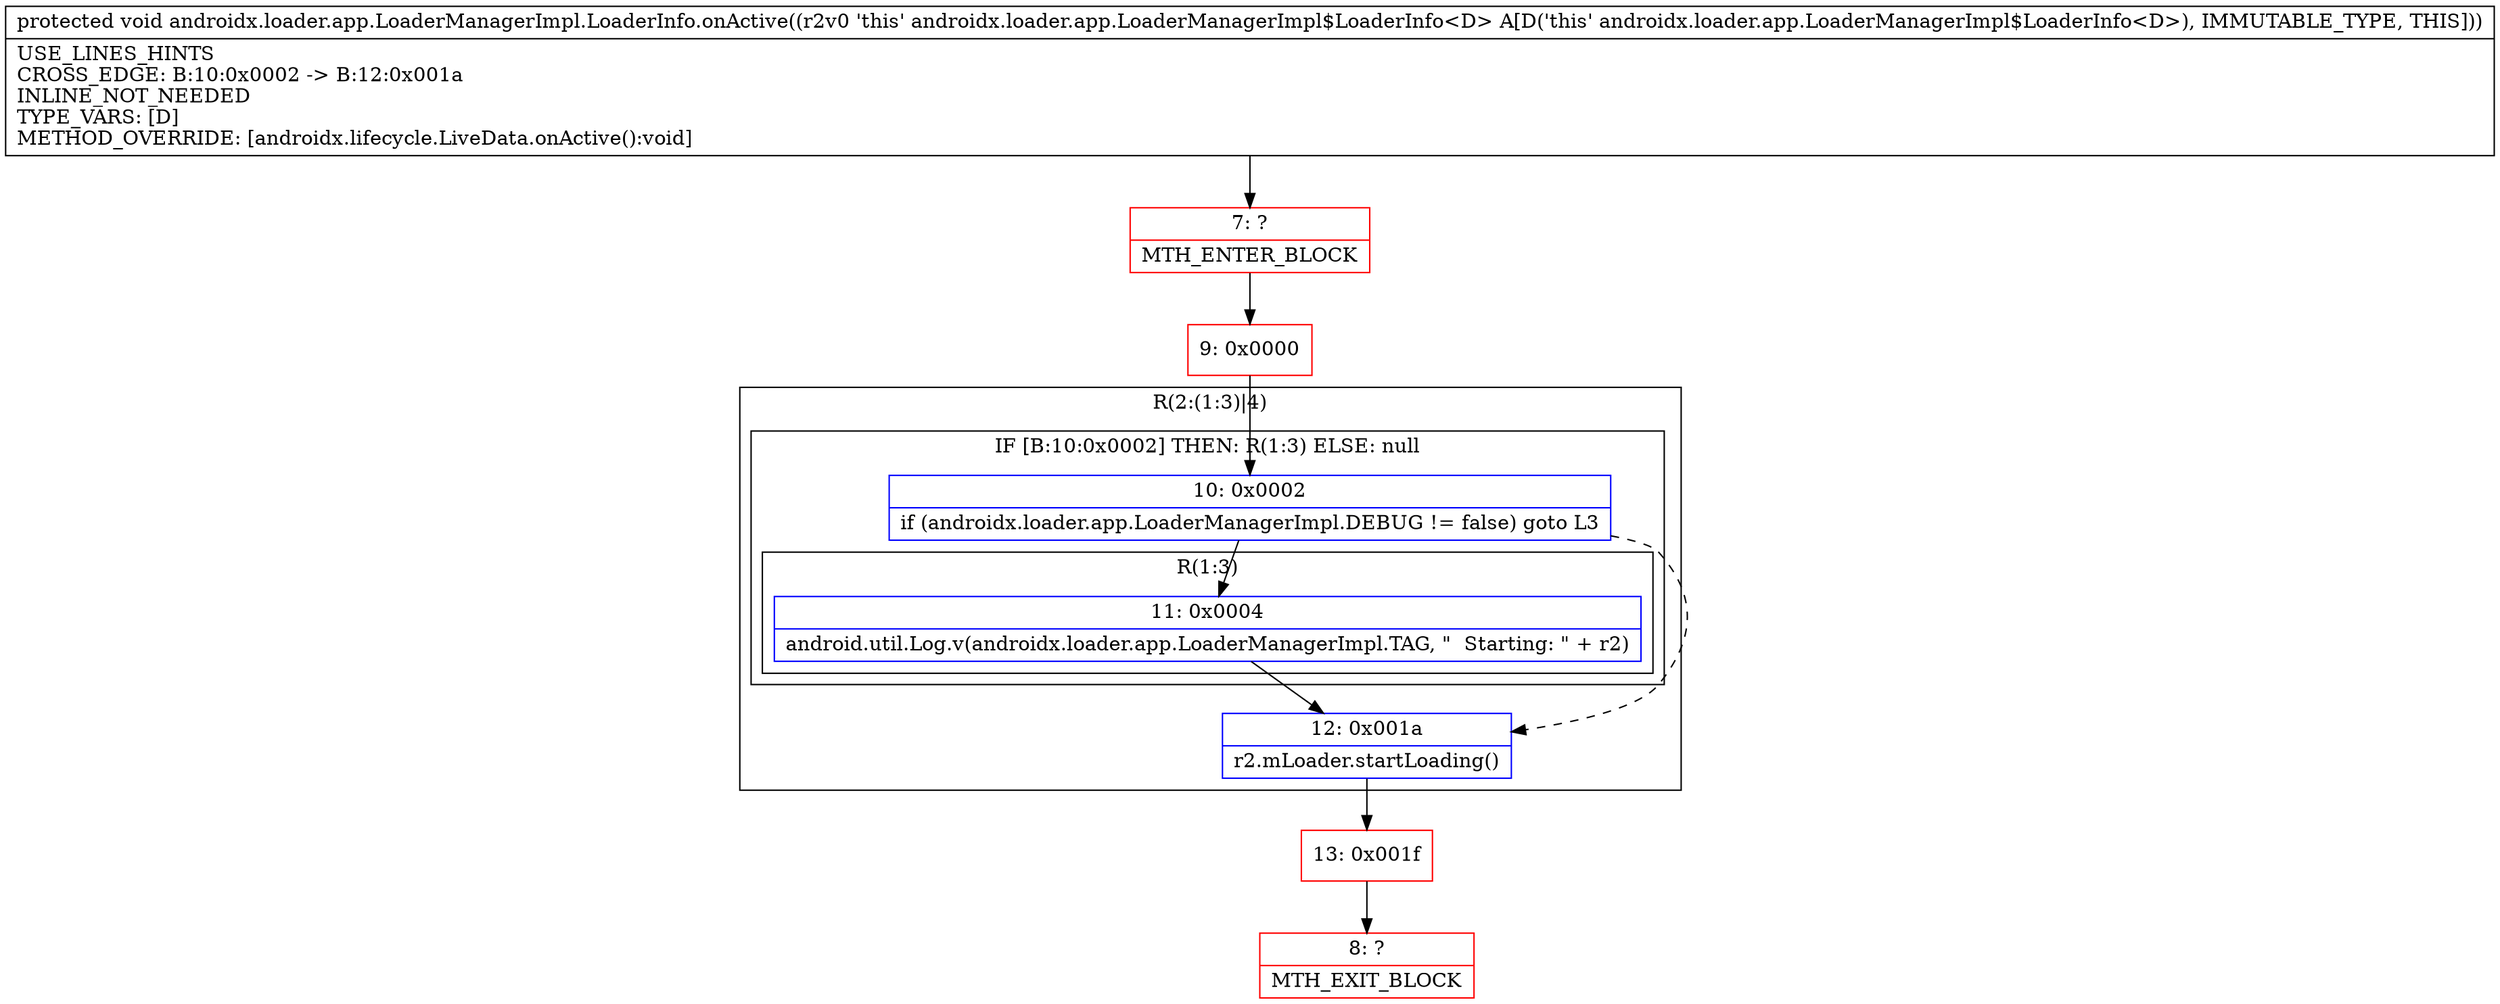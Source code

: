 digraph "CFG forandroidx.loader.app.LoaderManagerImpl.LoaderInfo.onActive()V" {
subgraph cluster_Region_1597235176 {
label = "R(2:(1:3)|4)";
node [shape=record,color=blue];
subgraph cluster_IfRegion_524257784 {
label = "IF [B:10:0x0002] THEN: R(1:3) ELSE: null";
node [shape=record,color=blue];
Node_10 [shape=record,label="{10\:\ 0x0002|if (androidx.loader.app.LoaderManagerImpl.DEBUG != false) goto L3\l}"];
subgraph cluster_Region_475100263 {
label = "R(1:3)";
node [shape=record,color=blue];
Node_11 [shape=record,label="{11\:\ 0x0004|android.util.Log.v(androidx.loader.app.LoaderManagerImpl.TAG, \"  Starting: \" + r2)\l}"];
}
}
Node_12 [shape=record,label="{12\:\ 0x001a|r2.mLoader.startLoading()\l}"];
}
Node_7 [shape=record,color=red,label="{7\:\ ?|MTH_ENTER_BLOCK\l}"];
Node_9 [shape=record,color=red,label="{9\:\ 0x0000}"];
Node_13 [shape=record,color=red,label="{13\:\ 0x001f}"];
Node_8 [shape=record,color=red,label="{8\:\ ?|MTH_EXIT_BLOCK\l}"];
MethodNode[shape=record,label="{protected void androidx.loader.app.LoaderManagerImpl.LoaderInfo.onActive((r2v0 'this' androidx.loader.app.LoaderManagerImpl$LoaderInfo\<D\> A[D('this' androidx.loader.app.LoaderManagerImpl$LoaderInfo\<D\>), IMMUTABLE_TYPE, THIS]))  | USE_LINES_HINTS\lCROSS_EDGE: B:10:0x0002 \-\> B:12:0x001a\lINLINE_NOT_NEEDED\lTYPE_VARS: [D]\lMETHOD_OVERRIDE: [androidx.lifecycle.LiveData.onActive():void]\l}"];
MethodNode -> Node_7;Node_10 -> Node_11;
Node_10 -> Node_12[style=dashed];
Node_11 -> Node_12;
Node_12 -> Node_13;
Node_7 -> Node_9;
Node_9 -> Node_10;
Node_13 -> Node_8;
}

